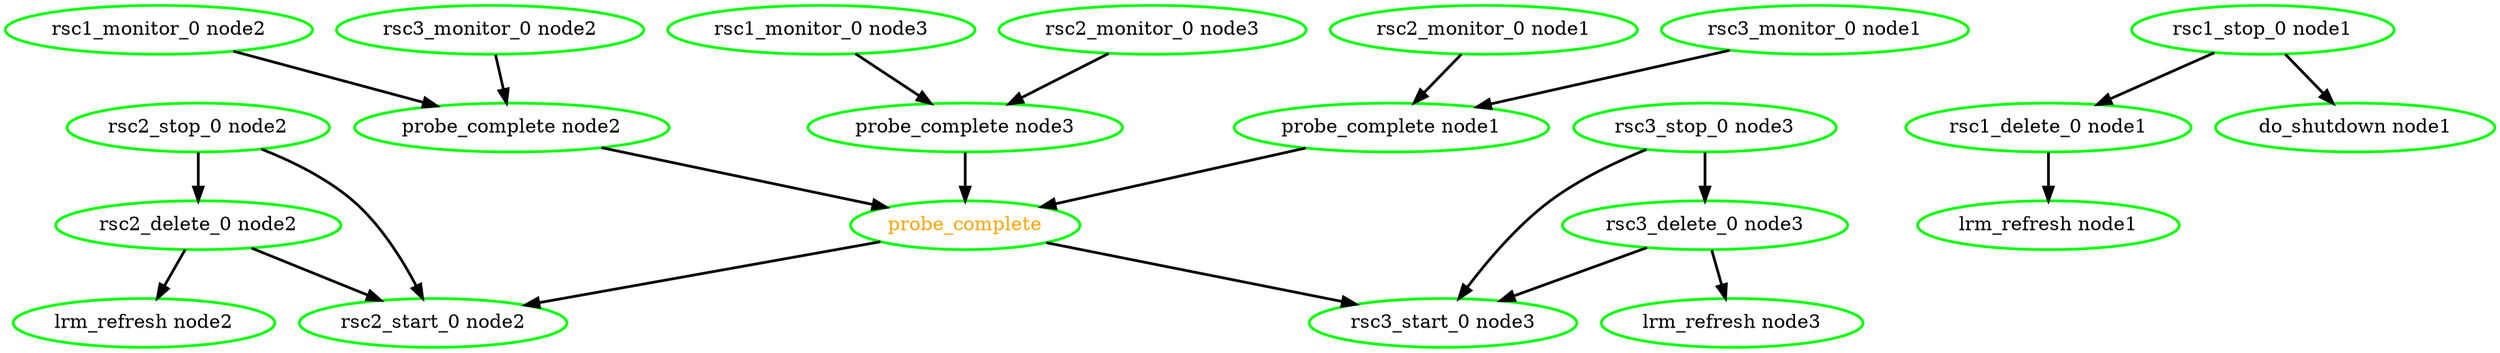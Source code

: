 digraph "g" {
	size = "30,30"
"probe_complete" [ style=bold color="green" fontcolor="orange" ]
"probe_complete node1" [ style=bold color="green" fontcolor="black" ]
"rsc2_monitor_0 node1" [ style=bold color="green" fontcolor="black" ]
"rsc3_monitor_0 node1" [ style=bold color="green" fontcolor="black" ]
"probe_complete node2" [ style=bold color="green" fontcolor="black" ]
"rsc1_monitor_0 node2" [ style=bold color="green" fontcolor="black" ]
"rsc3_monitor_0 node2" [ style=bold color="green" fontcolor="black" ]
"probe_complete node3" [ style=bold color="green" fontcolor="black" ]
"rsc1_monitor_0 node3" [ style=bold color="green" fontcolor="black" ]
"rsc2_monitor_0 node3" [ style=bold color="green" fontcolor="black" ]
"rsc1_stop_0 node1" [ style=bold color="green" fontcolor="black" ]
"rsc1_delete_0 node1" [ style=bold color="green" fontcolor="black" ]
"lrm_refresh node1" [ style=bold color="green" fontcolor="black" ]
"rsc2_stop_0 node2" [ style=bold color="green" fontcolor="black" ]
"rsc2_delete_0 node2" [ style=bold color="green" fontcolor="black" ]
"lrm_refresh node2" [ style=bold color="green" fontcolor="black" ]
"rsc2_start_0 node2" [ style=bold color="green" fontcolor="black" ]
"rsc3_stop_0 node3" [ style=bold color="green" fontcolor="black" ]
"rsc3_delete_0 node3" [ style=bold color="green" fontcolor="black" ]
"lrm_refresh node3" [ style=bold color="green" fontcolor="black" ]
"rsc3_start_0 node3" [ style=bold color="green" fontcolor="black" ]
"do_shutdown node1" [ style=bold color="green" fontcolor="black" ]
"probe_complete node1" -> "probe_complete" [ style = bold]
"probe_complete node2" -> "probe_complete" [ style = bold]
"probe_complete node3" -> "probe_complete" [ style = bold]
"rsc2_monitor_0 node1" -> "probe_complete node1" [ style = bold]
"rsc3_monitor_0 node1" -> "probe_complete node1" [ style = bold]
"rsc1_monitor_0 node2" -> "probe_complete node2" [ style = bold]
"rsc3_monitor_0 node2" -> "probe_complete node2" [ style = bold]
"rsc1_monitor_0 node3" -> "probe_complete node3" [ style = bold]
"rsc2_monitor_0 node3" -> "probe_complete node3" [ style = bold]
"rsc1_stop_0 node1" -> "rsc1_delete_0 node1" [ style = bold]
"rsc1_delete_0 node1" -> "lrm_refresh node1" [ style = bold]
"rsc2_stop_0 node2" -> "rsc2_delete_0 node2" [ style = bold]
"rsc2_delete_0 node2" -> "lrm_refresh node2" [ style = bold]
"probe_complete" -> "rsc2_start_0 node2" [ style = bold]
"rsc2_stop_0 node2" -> "rsc2_start_0 node2" [ style = bold]
"rsc2_delete_0 node2" -> "rsc2_start_0 node2" [ style = bold]
"rsc3_stop_0 node3" -> "rsc3_delete_0 node3" [ style = bold]
"rsc3_delete_0 node3" -> "lrm_refresh node3" [ style = bold]
"probe_complete" -> "rsc3_start_0 node3" [ style = bold]
"rsc3_stop_0 node3" -> "rsc3_start_0 node3" [ style = bold]
"rsc3_delete_0 node3" -> "rsc3_start_0 node3" [ style = bold]
"rsc1_stop_0 node1" -> "do_shutdown node1" [ style = bold]
}
